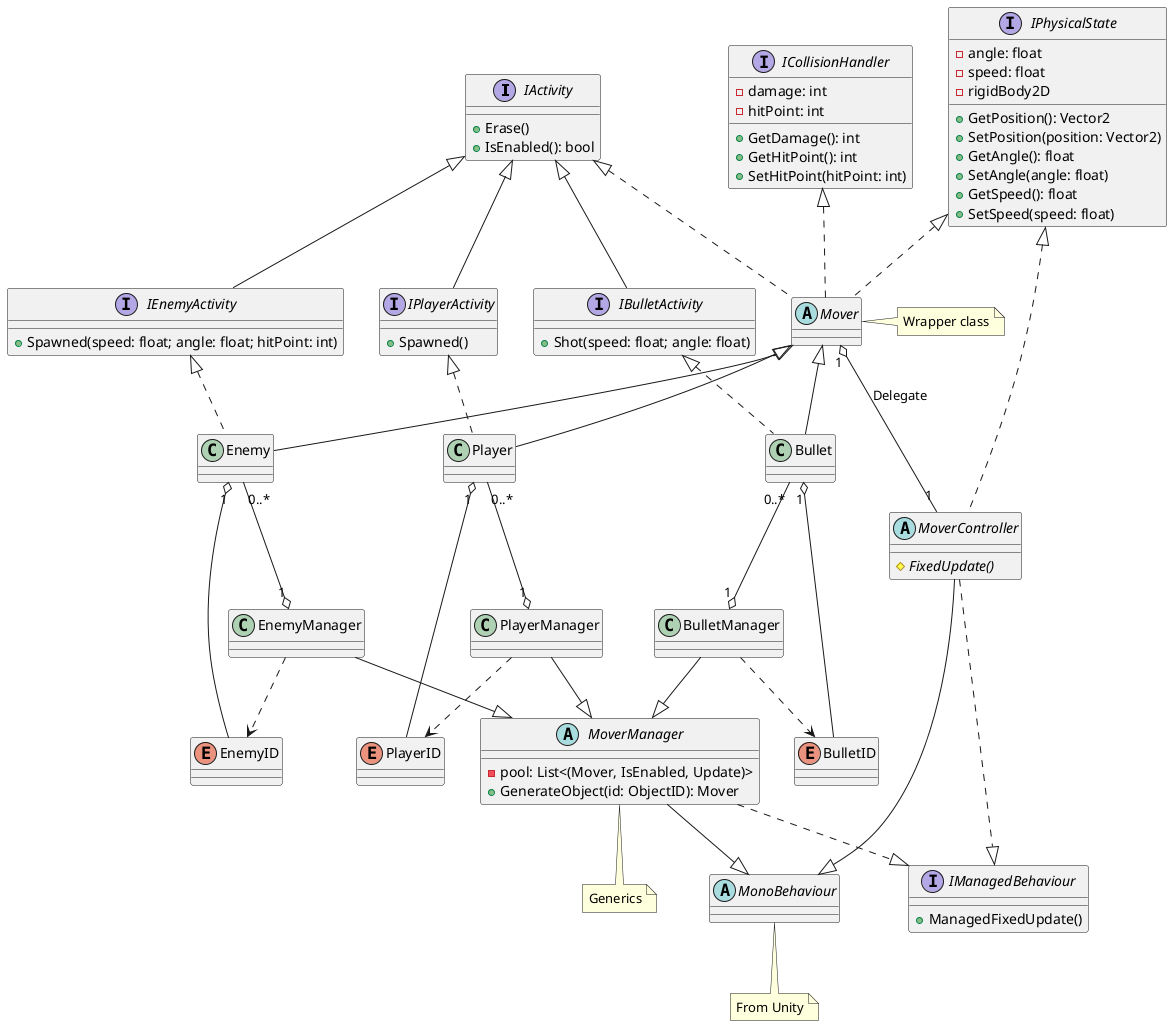 @startuml ManagerClasses
interface IActivity {
    +Erase()
    +IsEnabled(): bool
}

interface IBulletActivity {
    +Shot(speed: float; angle: float)
}

interface IEnemyActivity {
    +Spawned(speed: float; angle: float; hitPoint: int)
}

interface IPlayerActivity {
    +Spawned()
}

IActivity <|-- IBulletActivity
IActivity <|-- IEnemyActivity
IActivity <|-- IPlayerActivity

abstract MoverManager {
    -pool: List<(Mover, IsEnabled, Update)>
    +GenerateObject(id: ObjectID): Mover
}
note bottom of MoverManager
    Generics
end note

enum BulletID
class BulletManager
class Bullet

BulletManager ..> BulletID
BulletManager --|> MoverManager
Bullet "0..*" --o "1" BulletManager
IBulletActivity <|.. Bullet
Bullet "1" o-- BulletID

enum EnemyID
class EnemyManager
class Enemy

EnemyManager ..> EnemyID
EnemyManager --|> MoverManager
Enemy "0..*" --o "1" EnemyManager
IEnemyActivity <|.. Enemy
Enemy "1" o-- EnemyID

enum PlayerID

class PlayerManager

class Player

PlayerManager ..> PlayerID
PlayerManager --|> MoverManager
Player "0..*" --o "1" PlayerManager
IPlayerActivity <|.. Player
Player "1" o-- PlayerID

interface ICollisionHandler {
    -damage: int
    -hitPoint: int
    +GetDamage(): int
    +GetHitPoint(): int
    +SetHitPoint(hitPoint: int)
}

interface IPhysicalState {
    -angle: float
    -speed: float
    -rigidBody2D
    +GetPosition(): Vector2
    +SetPosition(position: Vector2)
    +GetAngle(): float
    +SetAngle(angle: float)
    +GetSpeed(): float
    +SetSpeed(speed: float)
}

abstract Mover
note right of Mover
    Wrapper class
end note

IActivity <|.. Mover
ICollisionHandler <|.. Mover
IPhysicalState <|.. Mover
Mover <|-- Bullet
Mover <|-- Enemy
Mover <|-- Player

interface IManagedBehaviour {
    +ManagedFixedUpdate()
}

abstract MonoBehaviour
note bottom of MonoBehaviour
    From Unity
end note

MoverManager ..|> IManagedBehaviour
MoverManager --|> MonoBehaviour

abstract MoverController {
    #{abstract} FixedUpdate()
}

IPhysicalState <|.. MoverController
Mover "1" o-- "1" MoverController : Delegate
MoverController ..|> IManagedBehaviour
MoverController --|> MonoBehaviour

/'class Activity {
    +Spawned()
}

Activity ..|> IActivity
Activity "1" --o "1" Mover

abstract CollisionHandler {
    #{abstract} OnTriggerEnter2D(other)
}

CollisionHandler ..|> ICollisionHandler
CollisionHandler "1" --o "1" Mover'/
@enduml